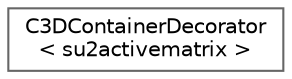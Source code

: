 digraph "Graphical Class Hierarchy"
{
 // LATEX_PDF_SIZE
  bgcolor="transparent";
  edge [fontname=Helvetica,fontsize=10,labelfontname=Helvetica,labelfontsize=10];
  node [fontname=Helvetica,fontsize=10,shape=box,height=0.2,width=0.4];
  rankdir="LR";
  Node0 [id="Node000000",label="C3DContainerDecorator\l\< su2activematrix \>",height=0.2,width=0.4,color="grey40", fillcolor="white", style="filled",URL="$classC3DContainerDecorator.html",tooltip=" "];
}
